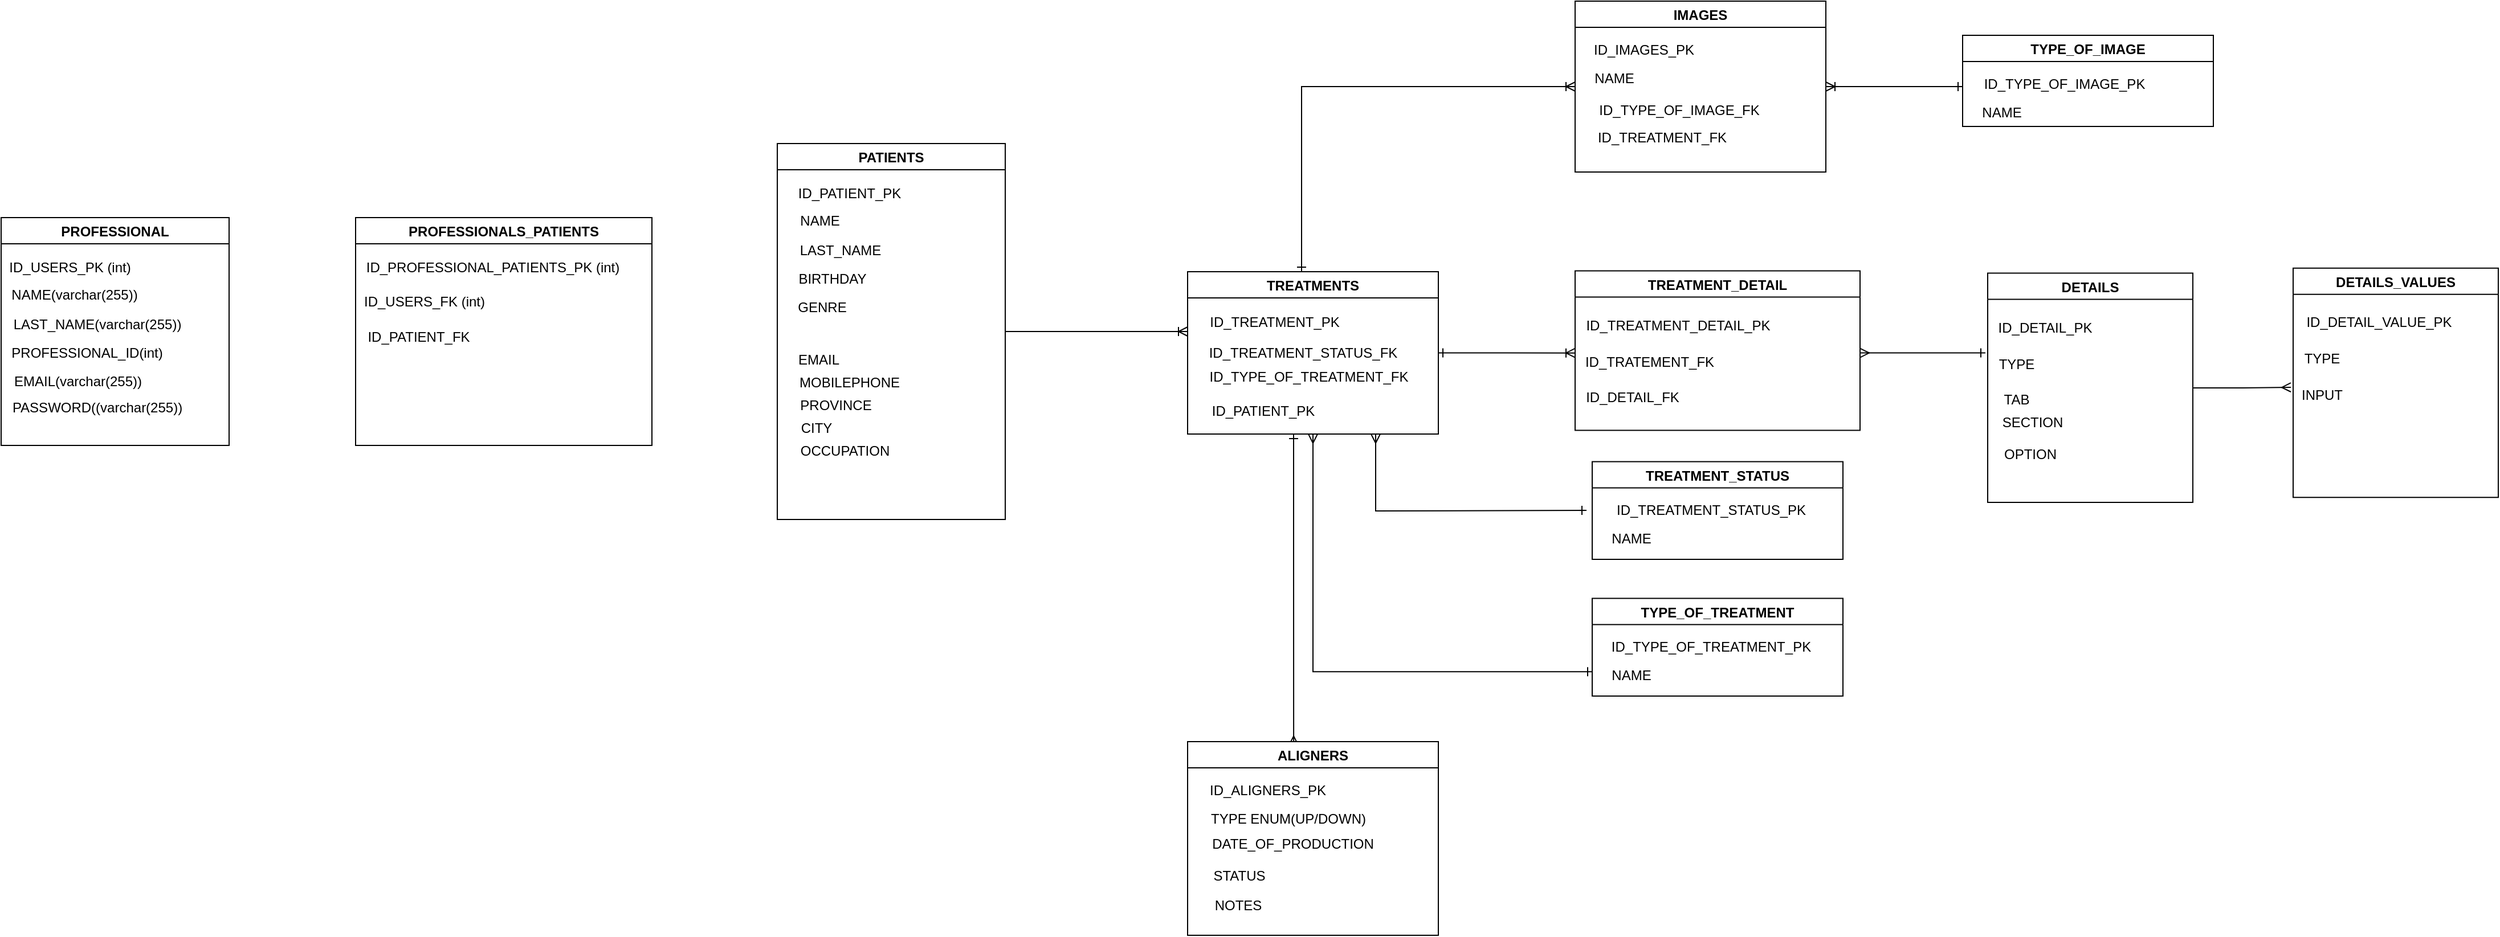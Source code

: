 <mxfile version="15.8.6" type="device"><diagram id="zdjHWWnoExLrzc7U2JWb" name="Page-1"><mxGraphModel dx="1695" dy="464" grid="1" gridSize="10" guides="1" tooltips="1" connect="1" arrows="1" fold="1" page="1" pageScale="1" pageWidth="827" pageHeight="1169" math="0" shadow="0"><root><mxCell id="0"/><mxCell id="1" parent="0"/><mxCell id="Qv9X3J05FJvFt7wjXNwI-1" value="PROFESSIONAL" style="swimlane;" parent="1" vertex="1"><mxGeometry x="-281" y="270" width="200" height="200" as="geometry"/></mxCell><mxCell id="Qv9X3J05FJvFt7wjXNwI-8" value="PASSWORD((varchar(255))" style="text;html=1;align=center;verticalAlign=middle;resizable=0;points=[];autosize=1;strokeColor=none;fillColor=none;" parent="Qv9X3J05FJvFt7wjXNwI-1" vertex="1"><mxGeometry x="4" y="157" width="160" height="20" as="geometry"/></mxCell><mxCell id="Qv9X3J05FJvFt7wjXNwI-7" value="EMAIL(varchar(255))" style="text;html=1;align=center;verticalAlign=middle;resizable=0;points=[];autosize=1;strokeColor=none;fillColor=none;" parent="Qv9X3J05FJvFt7wjXNwI-1" vertex="1"><mxGeometry x="2" y="134" width="130" height="20" as="geometry"/></mxCell><mxCell id="Qv9X3J05FJvFt7wjXNwI-6" value="PROFESSIONAL_ID(int)" style="text;html=1;align=center;verticalAlign=middle;resizable=0;points=[];autosize=1;strokeColor=none;fillColor=none;" parent="Qv9X3J05FJvFt7wjXNwI-1" vertex="1"><mxGeometry y="109" width="150" height="20" as="geometry"/></mxCell><mxCell id="Qv9X3J05FJvFt7wjXNwI-3" value="NAME(varchar(255))" style="text;html=1;align=center;verticalAlign=middle;resizable=0;points=[];autosize=1;strokeColor=none;fillColor=none;" parent="Qv9X3J05FJvFt7wjXNwI-1" vertex="1"><mxGeometry x="-1" y="58" width="130" height="20" as="geometry"/></mxCell><mxCell id="Qv9X3J05FJvFt7wjXNwI-2" value="ID_USERS_PK (int)" style="text;html=1;align=center;verticalAlign=middle;resizable=0;points=[];autosize=1;strokeColor=none;fillColor=none;" parent="1" vertex="1"><mxGeometry x="-281" y="304" width="120" height="20" as="geometry"/></mxCell><mxCell id="Qv9X3J05FJvFt7wjXNwI-5" value="LAST_NAME(varchar(255))" style="text;html=1;align=center;verticalAlign=middle;resizable=0;points=[];autosize=1;strokeColor=none;fillColor=none;" parent="1" vertex="1"><mxGeometry x="-277" y="354" width="160" height="20" as="geometry"/></mxCell><mxCell id="Qv9X3J05FJvFt7wjXNwI-81" style="edgeStyle=orthogonalEdgeStyle;rounded=0;orthogonalLoop=1;jettySize=auto;html=1;startArrow=baseDash;startFill=0;endArrow=ERoneToMany;endFill=0;" parent="1" source="Qv9X3J05FJvFt7wjXNwI-9" edge="1"><mxGeometry relative="1" as="geometry"><mxPoint x="760" y="370" as="targetPoint"/></mxGeometry></mxCell><mxCell id="Qv9X3J05FJvFt7wjXNwI-9" value="PATIENTS" style="swimlane;" parent="1" vertex="1"><mxGeometry x="400" y="205" width="200" height="330" as="geometry"/></mxCell><mxCell id="Qv9X3J05FJvFt7wjXNwI-11" value="GENRE" style="text;html=1;align=center;verticalAlign=middle;resizable=0;points=[];autosize=1;strokeColor=none;fillColor=none;" parent="Qv9X3J05FJvFt7wjXNwI-9" vertex="1"><mxGeometry x="9" y="134" width="60" height="20" as="geometry"/></mxCell><mxCell id="Qv9X3J05FJvFt7wjXNwI-12" value="BIRTHDAY" style="text;html=1;align=center;verticalAlign=middle;resizable=0;points=[];autosize=1;strokeColor=none;fillColor=none;" parent="Qv9X3J05FJvFt7wjXNwI-9" vertex="1"><mxGeometry x="8" y="109" width="80" height="20" as="geometry"/></mxCell><mxCell id="Qv9X3J05FJvFt7wjXNwI-13" value="NAME" style="text;html=1;align=center;verticalAlign=middle;resizable=0;points=[];autosize=1;strokeColor=none;fillColor=none;" parent="Qv9X3J05FJvFt7wjXNwI-9" vertex="1"><mxGeometry x="12" y="58" width="50" height="20" as="geometry"/></mxCell><mxCell id="Qv9X3J05FJvFt7wjXNwI-21" value="EMAIL" style="text;html=1;align=center;verticalAlign=middle;resizable=0;points=[];autosize=1;strokeColor=none;fillColor=none;" parent="Qv9X3J05FJvFt7wjXNwI-9" vertex="1"><mxGeometry x="11" y="180" width="50" height="20" as="geometry"/></mxCell><mxCell id="Qv9X3J05FJvFt7wjXNwI-25" value="OCCUPATION" style="text;html=1;align=center;verticalAlign=middle;resizable=0;points=[];autosize=1;strokeColor=none;fillColor=none;" parent="Qv9X3J05FJvFt7wjXNwI-9" vertex="1"><mxGeometry x="14" y="260" width="90" height="20" as="geometry"/></mxCell><mxCell id="Qv9X3J05FJvFt7wjXNwI-14" value="ID_PATIENT_PK" style="text;html=1;align=center;verticalAlign=middle;resizable=0;points=[];autosize=1;strokeColor=none;fillColor=none;" parent="1" vertex="1"><mxGeometry x="408" y="239" width="110" height="20" as="geometry"/></mxCell><mxCell id="Qv9X3J05FJvFt7wjXNwI-15" value="LAST_NAME" style="text;html=1;align=center;verticalAlign=middle;resizable=0;points=[];autosize=1;strokeColor=none;fillColor=none;" parent="1" vertex="1"><mxGeometry x="410" y="289" width="90" height="20" as="geometry"/></mxCell><mxCell id="Qv9X3J05FJvFt7wjXNwI-22" value="MOBILEPHONE" style="text;html=1;align=center;verticalAlign=middle;resizable=0;points=[];autosize=1;strokeColor=none;fillColor=none;" parent="1" vertex="1"><mxGeometry x="413" y="405" width="100" height="20" as="geometry"/></mxCell><mxCell id="Qv9X3J05FJvFt7wjXNwI-23" value="PROVINCE" style="text;html=1;align=center;verticalAlign=middle;resizable=0;points=[];autosize=1;strokeColor=none;fillColor=none;" parent="1" vertex="1"><mxGeometry x="411" y="425" width="80" height="20" as="geometry"/></mxCell><mxCell id="Qv9X3J05FJvFt7wjXNwI-24" value="CITY" style="text;html=1;align=center;verticalAlign=middle;resizable=0;points=[];autosize=1;strokeColor=none;fillColor=none;" parent="1" vertex="1"><mxGeometry x="414" y="445" width="40" height="20" as="geometry"/></mxCell><mxCell id="Qv9X3J05FJvFt7wjXNwI-83" style="edgeStyle=orthogonalEdgeStyle;rounded=0;orthogonalLoop=1;jettySize=auto;html=1;startArrow=ERmany;startFill=0;endArrow=ERone;endFill=0;" parent="1" source="Qv9X3J05FJvFt7wjXNwI-28" edge="1"><mxGeometry relative="1" as="geometry"><mxPoint x="1460" y="388.75" as="targetPoint"/><Array as="points"><mxPoint x="1405" y="389"/></Array></mxGeometry></mxCell><mxCell id="Qv9X3J05FJvFt7wjXNwI-28" value="TREATMENT_DETAIL" style="swimlane;" parent="1" vertex="1"><mxGeometry x="1100" y="316.75" width="250" height="140" as="geometry"/></mxCell><mxCell id="Qv9X3J05FJvFt7wjXNwI-31" value="ID_TRATEMENT_FK" style="text;html=1;align=center;verticalAlign=middle;resizable=0;points=[];autosize=1;strokeColor=none;fillColor=none;" parent="Qv9X3J05FJvFt7wjXNwI-28" vertex="1"><mxGeometry y="70" width="130" height="20" as="geometry"/></mxCell><mxCell id="Qv9X3J05FJvFt7wjXNwI-35" value="ID_TREATMENT_DETAIL_PK" style="text;html=1;align=center;verticalAlign=middle;resizable=0;points=[];autosize=1;strokeColor=none;fillColor=none;" parent="Qv9X3J05FJvFt7wjXNwI-28" vertex="1"><mxGeometry y="38" width="180" height="20" as="geometry"/></mxCell><mxCell id="Qv9X3J05FJvFt7wjXNwI-51" value="ID_DETAIL_FK" style="text;html=1;align=center;verticalAlign=middle;resizable=0;points=[];autosize=1;strokeColor=none;fillColor=none;" parent="Qv9X3J05FJvFt7wjXNwI-28" vertex="1"><mxGeometry y="101.25" width="100" height="20" as="geometry"/></mxCell><mxCell id="Qv9X3J05FJvFt7wjXNwI-82" style="edgeStyle=orthogonalEdgeStyle;rounded=0;orthogonalLoop=1;jettySize=auto;html=1;startArrow=ERone;startFill=0;endArrow=ERoneToMany;endFill=0;entryX=0;entryY=0.105;entryDx=0;entryDy=0;entryPerimeter=0;" parent="1" source="Qv9X3J05FJvFt7wjXNwI-41" target="Qv9X3J05FJvFt7wjXNwI-31" edge="1"><mxGeometry relative="1" as="geometry"><mxPoint x="1090" y="388.75" as="targetPoint"/></mxGeometry></mxCell><mxCell id="Qv9X3J05FJvFt7wjXNwI-93" style="edgeStyle=orthogonalEdgeStyle;rounded=0;orthogonalLoop=1;jettySize=auto;html=1;entryX=0;entryY=0.75;entryDx=0;entryDy=0;startArrow=ERmany;startFill=0;endArrow=ERone;endFill=0;" parent="1" source="Qv9X3J05FJvFt7wjXNwI-41" target="Qv9X3J05FJvFt7wjXNwI-84" edge="1"><mxGeometry relative="1" as="geometry"><Array as="points"><mxPoint x="870" y="669"/></Array></mxGeometry></mxCell><mxCell id="Qv9X3J05FJvFt7wjXNwI-99" style="edgeStyle=orthogonalEdgeStyle;rounded=0;orthogonalLoop=1;jettySize=auto;html=1;entryX=0;entryY=0.5;entryDx=0;entryDy=0;startArrow=ERone;startFill=0;endArrow=ERoneToMany;endFill=0;" parent="1" source="Qv9X3J05FJvFt7wjXNwI-41" target="Qv9X3J05FJvFt7wjXNwI-94" edge="1"><mxGeometry relative="1" as="geometry"><Array as="points"><mxPoint x="860" y="155"/></Array></mxGeometry></mxCell><mxCell id="Qv9X3J05FJvFt7wjXNwI-113" style="edgeStyle=orthogonalEdgeStyle;rounded=0;orthogonalLoop=1;jettySize=auto;html=1;entryX=0.423;entryY=0.018;entryDx=0;entryDy=0;entryPerimeter=0;startArrow=ERone;startFill=0;endArrow=ERmany;endFill=0;" parent="1" source="Qv9X3J05FJvFt7wjXNwI-41" target="Qv9X3J05FJvFt7wjXNwI-110" edge="1"><mxGeometry relative="1" as="geometry"><Array as="points"><mxPoint x="853" y="560"/><mxPoint x="853" y="560"/></Array></mxGeometry></mxCell><mxCell id="Qv9X3J05FJvFt7wjXNwI-41" value="TREATMENTS" style="swimlane;" parent="1" vertex="1"><mxGeometry x="760" y="317.5" width="220" height="142.5" as="geometry"/></mxCell><mxCell id="Qv9X3J05FJvFt7wjXNwI-44" value="ID_TREATMENT_STATUS_FK" style="text;html=1;align=center;verticalAlign=middle;resizable=0;points=[];autosize=1;strokeColor=none;fillColor=none;" parent="Qv9X3J05FJvFt7wjXNwI-41" vertex="1"><mxGeometry x="11" y="61.25" width="180" height="20" as="geometry"/></mxCell><mxCell id="Qv9X3J05FJvFt7wjXNwI-45" value="ID_TYPE_OF_TREATMENT_FK" style="text;html=1;align=center;verticalAlign=middle;resizable=0;points=[];autosize=1;strokeColor=none;fillColor=none;" parent="Qv9X3J05FJvFt7wjXNwI-41" vertex="1"><mxGeometry x="11" y="82.5" width="190" height="20" as="geometry"/></mxCell><mxCell id="Qv9X3J05FJvFt7wjXNwI-47" value="ID_TREATMENT_PK" style="text;html=1;align=center;verticalAlign=middle;resizable=0;points=[];autosize=1;strokeColor=none;fillColor=none;" parent="Qv9X3J05FJvFt7wjXNwI-41" vertex="1"><mxGeometry x="11" y="34" width="130" height="20" as="geometry"/></mxCell><mxCell id="Qv9X3J05FJvFt7wjXNwI-129" value="ID_PATIENT_PK" style="text;html=1;align=center;verticalAlign=middle;resizable=0;points=[];autosize=1;strokeColor=none;fillColor=none;" parent="Qv9X3J05FJvFt7wjXNwI-41" vertex="1"><mxGeometry x="11" y="112.5" width="110" height="20" as="geometry"/></mxCell><mxCell id="Bsjs7S45E0VvX7S-1Z1B-8" style="edgeStyle=orthogonalEdgeStyle;rounded=0;orthogonalLoop=1;jettySize=auto;html=1;entryX=-0.04;entryY=0.169;entryDx=0;entryDy=0;entryPerimeter=0;endArrow=ERmany;endFill=0;" edge="1" parent="1" source="Qv9X3J05FJvFt7wjXNwI-52" target="Bsjs7S45E0VvX7S-1Z1B-6"><mxGeometry relative="1" as="geometry"/></mxCell><mxCell id="Qv9X3J05FJvFt7wjXNwI-52" value="DETAILS" style="swimlane;" parent="1" vertex="1"><mxGeometry x="1462" y="318.75" width="180" height="201.25" as="geometry"/></mxCell><mxCell id="Qv9X3J05FJvFt7wjXNwI-53" value="TYPE" style="text;html=1;align=center;verticalAlign=middle;resizable=0;points=[];autosize=1;strokeColor=none;fillColor=none;" parent="Qv9X3J05FJvFt7wjXNwI-52" vertex="1"><mxGeometry y="70" width="50" height="20" as="geometry"/></mxCell><mxCell id="Qv9X3J05FJvFt7wjXNwI-54" value="ID_DETAIL_PK" style="text;html=1;align=center;verticalAlign=middle;resizable=0;points=[];autosize=1;strokeColor=none;fillColor=none;" parent="Qv9X3J05FJvFt7wjXNwI-52" vertex="1"><mxGeometry y="38" width="100" height="20" as="geometry"/></mxCell><mxCell id="Qv9X3J05FJvFt7wjXNwI-55" value="TAB" style="text;html=1;align=center;verticalAlign=middle;resizable=0;points=[];autosize=1;strokeColor=none;fillColor=none;" parent="Qv9X3J05FJvFt7wjXNwI-52" vertex="1"><mxGeometry x="5" y="101.25" width="40" height="20" as="geometry"/></mxCell><mxCell id="Bsjs7S45E0VvX7S-1Z1B-1" value="SECTION" style="text;html=1;align=center;verticalAlign=middle;resizable=0;points=[];autosize=1;strokeColor=none;fillColor=none;" vertex="1" parent="Qv9X3J05FJvFt7wjXNwI-52"><mxGeometry x="4" y="121.25" width="70" height="20" as="geometry"/></mxCell><mxCell id="Qv9X3J05FJvFt7wjXNwI-84" value="TYPE_OF_TREATMENT" style="swimlane;" parent="1" vertex="1"><mxGeometry x="1115" y="604.25" width="220" height="85.75" as="geometry"/></mxCell><mxCell id="Qv9X3J05FJvFt7wjXNwI-87" value="NAME" style="text;html=1;align=center;verticalAlign=middle;resizable=0;points=[];autosize=1;strokeColor=none;fillColor=none;" parent="Qv9X3J05FJvFt7wjXNwI-84" vertex="1"><mxGeometry x="9" y="58" width="50" height="20" as="geometry"/></mxCell><mxCell id="Qv9X3J05FJvFt7wjXNwI-89" value="ID_TYPE_OF_TREATMENT_PK" style="text;html=1;align=center;verticalAlign=middle;resizable=0;points=[];autosize=1;strokeColor=none;fillColor=none;" parent="Qv9X3J05FJvFt7wjXNwI-84" vertex="1"><mxGeometry x="9" y="32.88" width="190" height="20" as="geometry"/></mxCell><mxCell id="Qv9X3J05FJvFt7wjXNwI-108" style="edgeStyle=orthogonalEdgeStyle;rounded=0;orthogonalLoop=1;jettySize=auto;html=1;startArrow=ERoneToMany;startFill=0;endArrow=ERone;endFill=0;" parent="1" source="Qv9X3J05FJvFt7wjXNwI-94" edge="1"><mxGeometry relative="1" as="geometry"><mxPoint x="1440" y="155" as="targetPoint"/></mxGeometry></mxCell><mxCell id="Qv9X3J05FJvFt7wjXNwI-94" value="IMAGES" style="swimlane;" parent="1" vertex="1"><mxGeometry x="1100" y="80" width="220" height="150" as="geometry"/></mxCell><mxCell id="Qv9X3J05FJvFt7wjXNwI-95" value="NAME" style="text;html=1;align=center;verticalAlign=middle;resizable=0;points=[];autosize=1;strokeColor=none;fillColor=none;" parent="Qv9X3J05FJvFt7wjXNwI-94" vertex="1"><mxGeometry x="9" y="58" width="50" height="20" as="geometry"/></mxCell><mxCell id="Qv9X3J05FJvFt7wjXNwI-96" value="ID_IMAGES_PK" style="text;html=1;align=center;verticalAlign=middle;resizable=0;points=[];autosize=1;strokeColor=none;fillColor=none;" parent="Qv9X3J05FJvFt7wjXNwI-94" vertex="1"><mxGeometry x="10" y="32.87" width="100" height="20" as="geometry"/></mxCell><mxCell id="Qv9X3J05FJvFt7wjXNwI-97" value="ID_TREATMENT_FK" style="text;html=1;align=center;verticalAlign=middle;resizable=0;points=[];autosize=1;strokeColor=none;fillColor=none;" parent="Qv9X3J05FJvFt7wjXNwI-94" vertex="1"><mxGeometry x="11" y="110" width="130" height="20" as="geometry"/></mxCell><mxCell id="Qv9X3J05FJvFt7wjXNwI-98" value="ID_TYPE_OF_IMAGE_FK" style="text;html=1;align=center;verticalAlign=middle;resizable=0;points=[];autosize=1;strokeColor=none;fillColor=none;" parent="Qv9X3J05FJvFt7wjXNwI-94" vertex="1"><mxGeometry x="11" y="86" width="160" height="20" as="geometry"/></mxCell><mxCell id="Qv9X3J05FJvFt7wjXNwI-100" value="TYPE_OF_IMAGE" style="swimlane;" parent="1" vertex="1"><mxGeometry x="1440" y="110" width="220" height="80" as="geometry"/></mxCell><mxCell id="Qv9X3J05FJvFt7wjXNwI-101" value="NAME" style="text;html=1;align=center;verticalAlign=middle;resizable=0;points=[];autosize=1;strokeColor=none;fillColor=none;" parent="Qv9X3J05FJvFt7wjXNwI-100" vertex="1"><mxGeometry x="9" y="58" width="50" height="20" as="geometry"/></mxCell><mxCell id="Qv9X3J05FJvFt7wjXNwI-102" value="ID_TYPE_OF_IMAGE_PK" style="text;html=1;align=center;verticalAlign=middle;resizable=0;points=[];autosize=1;strokeColor=none;fillColor=none;" parent="Qv9X3J05FJvFt7wjXNwI-100" vertex="1"><mxGeometry x="9" y="32.87" width="160" height="20" as="geometry"/></mxCell><mxCell id="Qv9X3J05FJvFt7wjXNwI-110" value="ALIGNERS" style="swimlane;" parent="1" vertex="1"><mxGeometry x="760" y="730" width="220" height="170" as="geometry"/></mxCell><mxCell id="Qv9X3J05FJvFt7wjXNwI-111" value="TYPE ENUM(UP/DOWN)" style="text;html=1;align=center;verticalAlign=middle;resizable=0;points=[];autosize=1;strokeColor=none;fillColor=none;" parent="Qv9X3J05FJvFt7wjXNwI-110" vertex="1"><mxGeometry x="13" y="58" width="150" height="20" as="geometry"/></mxCell><mxCell id="Qv9X3J05FJvFt7wjXNwI-112" value="ID_ALIGNERS_PK" style="text;html=1;align=center;verticalAlign=middle;resizable=0;points=[];autosize=1;strokeColor=none;fillColor=none;" parent="Qv9X3J05FJvFt7wjXNwI-110" vertex="1"><mxGeometry x="10" y="32.87" width="120" height="20" as="geometry"/></mxCell><mxCell id="Qv9X3J05FJvFt7wjXNwI-114" value="DATE_OF_PRODUCTION" style="text;html=1;align=center;verticalAlign=middle;resizable=0;points=[];autosize=1;strokeColor=none;fillColor=none;" parent="Qv9X3J05FJvFt7wjXNwI-110" vertex="1"><mxGeometry x="12" y="80" width="160" height="20" as="geometry"/></mxCell><mxCell id="Qv9X3J05FJvFt7wjXNwI-115" value="STATUS" style="text;html=1;align=center;verticalAlign=middle;resizable=0;points=[];autosize=1;strokeColor=none;fillColor=none;" parent="Qv9X3J05FJvFt7wjXNwI-110" vertex="1"><mxGeometry x="15" y="108" width="60" height="20" as="geometry"/></mxCell><mxCell id="Qv9X3J05FJvFt7wjXNwI-116" value="NOTES" style="text;html=1;align=center;verticalAlign=middle;resizable=0;points=[];autosize=1;strokeColor=none;fillColor=none;" parent="Qv9X3J05FJvFt7wjXNwI-110" vertex="1"><mxGeometry x="14" y="134" width="60" height="20" as="geometry"/></mxCell><mxCell id="Qv9X3J05FJvFt7wjXNwI-124" value="TREATMENT_STATUS" style="swimlane;" parent="1" vertex="1"><mxGeometry x="1115" y="484.25" width="220" height="85.75" as="geometry"/></mxCell><mxCell id="Qv9X3J05FJvFt7wjXNwI-125" value="NAME" style="text;html=1;align=center;verticalAlign=middle;resizable=0;points=[];autosize=1;strokeColor=none;fillColor=none;" parent="Qv9X3J05FJvFt7wjXNwI-124" vertex="1"><mxGeometry x="9" y="58" width="50" height="20" as="geometry"/></mxCell><mxCell id="Qv9X3J05FJvFt7wjXNwI-126" value="ID_TREATMENT_STATUS_PK" style="text;html=1;align=center;verticalAlign=middle;resizable=0;points=[];autosize=1;strokeColor=none;fillColor=none;" parent="Qv9X3J05FJvFt7wjXNwI-124" vertex="1"><mxGeometry x="14" y="32.88" width="180" height="20" as="geometry"/></mxCell><mxCell id="Qv9X3J05FJvFt7wjXNwI-127" style="edgeStyle=orthogonalEdgeStyle;rounded=0;orthogonalLoop=1;jettySize=auto;html=1;entryX=0.75;entryY=1;entryDx=0;entryDy=0;startArrow=ERone;startFill=0;endArrow=ERmany;endFill=0;" parent="1" target="Qv9X3J05FJvFt7wjXNwI-41" edge="1"><mxGeometry relative="1" as="geometry"><mxPoint x="1110" y="527" as="sourcePoint"/></mxGeometry></mxCell><mxCell id="Qv9X3J05FJvFt7wjXNwI-131" value="PROFESSIONALS_PATIENTS" style="swimlane;" parent="1" vertex="1"><mxGeometry x="30" y="270" width="260" height="200" as="geometry"/></mxCell><mxCell id="Qv9X3J05FJvFt7wjXNwI-138" value="ID_USERS_FK (int)" style="text;html=1;align=center;verticalAlign=middle;resizable=0;points=[];autosize=1;strokeColor=none;fillColor=none;" parent="Qv9X3J05FJvFt7wjXNwI-131" vertex="1"><mxGeometry y="64" width="120" height="20" as="geometry"/></mxCell><mxCell id="Qv9X3J05FJvFt7wjXNwI-139" value="ID_PATIENT_FK" style="text;html=1;align=center;verticalAlign=middle;resizable=0;points=[];autosize=1;strokeColor=none;fillColor=none;" parent="Qv9X3J05FJvFt7wjXNwI-131" vertex="1"><mxGeometry y="95" width="110" height="20" as="geometry"/></mxCell><mxCell id="Qv9X3J05FJvFt7wjXNwI-136" value="ID_PROFESSIONAL_PATIENTS_PK (int)" style="text;html=1;align=center;verticalAlign=middle;resizable=0;points=[];autosize=1;strokeColor=none;fillColor=none;" parent="1" vertex="1"><mxGeometry x="30" y="304" width="240" height="20" as="geometry"/></mxCell><mxCell id="Bsjs7S45E0VvX7S-1Z1B-2" value="OPTION" style="text;html=1;align=center;verticalAlign=middle;resizable=0;points=[];autosize=1;strokeColor=none;fillColor=none;" vertex="1" parent="1"><mxGeometry x="1469" y="468" width="60" height="20" as="geometry"/></mxCell><mxCell id="Bsjs7S45E0VvX7S-1Z1B-3" value="DETAILS_VALUES" style="swimlane;" vertex="1" parent="1"><mxGeometry x="1730" y="314.38" width="180" height="201.25" as="geometry"/></mxCell><mxCell id="Bsjs7S45E0VvX7S-1Z1B-4" value="TYPE" style="text;html=1;align=center;verticalAlign=middle;resizable=0;points=[];autosize=1;strokeColor=none;fillColor=none;" vertex="1" parent="Bsjs7S45E0VvX7S-1Z1B-3"><mxGeometry y="70" width="50" height="20" as="geometry"/></mxCell><mxCell id="Bsjs7S45E0VvX7S-1Z1B-5" value="ID_DETAIL_VALUE_PK" style="text;html=1;align=center;verticalAlign=middle;resizable=0;points=[];autosize=1;strokeColor=none;fillColor=none;" vertex="1" parent="Bsjs7S45E0VvX7S-1Z1B-3"><mxGeometry x="5" y="38" width="140" height="20" as="geometry"/></mxCell><mxCell id="Bsjs7S45E0VvX7S-1Z1B-6" value="INPUT" style="text;html=1;align=center;verticalAlign=middle;resizable=0;points=[];autosize=1;strokeColor=none;fillColor=none;" vertex="1" parent="Bsjs7S45E0VvX7S-1Z1B-3"><mxGeometry y="101.25" width="50" height="20" as="geometry"/></mxCell></root></mxGraphModel></diagram></mxfile>